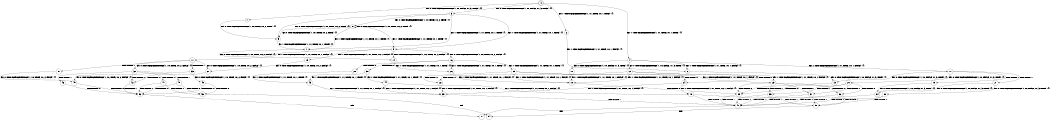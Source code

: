 digraph BCG {
size = "7, 10.5";
center = TRUE;
node [shape = circle];
0 [peripheries = 2];
0 -> 1 [label = "EX !0 !ATOMIC_EXCH_BRANCH (1, +0, FALSE, +1, 3, FALSE) !{}"];
0 -> 2 [label = "EX !1 !ATOMIC_EXCH_BRANCH (1, +1, TRUE, +0, 1, TRUE) !{}"];
0 -> 3 [label = "EX !0 !ATOMIC_EXCH_BRANCH (1, +0, FALSE, +1, 3, FALSE) !{}"];
0 -> 4 [label = "EX !1 !ATOMIC_EXCH_BRANCH (1, +1, TRUE, +0, 1, TRUE) !{}"];
1 -> 5 [label = "EX !0 !ATOMIC_EXCH_BRANCH (1, +0, TRUE, +0, 2, TRUE) !{}"];
2 -> 6 [label = "EX !1 !ATOMIC_EXCH_BRANCH (1, +1, TRUE, +0, 1, FALSE) !{}"];
3 -> 5 [label = "EX !0 !ATOMIC_EXCH_BRANCH (1, +0, TRUE, +0, 2, TRUE) !{}"];
3 -> 7 [label = "EX !1 !ATOMIC_EXCH_BRANCH (1, +1, TRUE, +0, 1, TRUE) !{}"];
3 -> 8 [label = "EX !0 !ATOMIC_EXCH_BRANCH (1, +0, TRUE, +0, 2, TRUE) !{}"];
3 -> 9 [label = "EX !1 !ATOMIC_EXCH_BRANCH (1, +1, TRUE, +0, 1, TRUE) !{}"];
4 -> 6 [label = "EX !1 !ATOMIC_EXCH_BRANCH (1, +1, TRUE, +0, 1, FALSE) !{}"];
4 -> 10 [label = "EX !0 !ATOMIC_EXCH_BRANCH (1, +0, FALSE, +1, 3, TRUE) !{}"];
4 -> 11 [label = "EX !1 !ATOMIC_EXCH_BRANCH (1, +1, TRUE, +0, 1, FALSE) !{}"];
4 -> 12 [label = "EX !0 !ATOMIC_EXCH_BRANCH (1, +0, FALSE, +1, 3, TRUE) !{}"];
5 -> 7 [label = "EX !1 !ATOMIC_EXCH_BRANCH (1, +1, TRUE, +0, 1, TRUE) !{}"];
6 -> 13 [label = "EX !0 !ATOMIC_EXCH_BRANCH (1, +0, FALSE, +1, 3, TRUE) !{}"];
7 -> 14 [label = "EX !0 !ATOMIC_EXCH_BRANCH (1, +0, TRUE, +0, 2, FALSE) !{}"];
8 -> 5 [label = "EX !0 !ATOMIC_EXCH_BRANCH (1, +0, TRUE, +0, 2, TRUE) !{}"];
8 -> 7 [label = "EX !1 !ATOMIC_EXCH_BRANCH (1, +1, TRUE, +0, 1, TRUE) !{}"];
8 -> 8 [label = "EX !0 !ATOMIC_EXCH_BRANCH (1, +0, TRUE, +0, 2, TRUE) !{}"];
8 -> 9 [label = "EX !1 !ATOMIC_EXCH_BRANCH (1, +1, TRUE, +0, 1, TRUE) !{}"];
9 -> 14 [label = "EX !0 !ATOMIC_EXCH_BRANCH (1, +0, TRUE, +0, 2, FALSE) !{}"];
9 -> 15 [label = "EX !1 !ATOMIC_EXCH_BRANCH (1, +1, TRUE, +0, 1, FALSE) !{}"];
9 -> 16 [label = "EX !0 !ATOMIC_EXCH_BRANCH (1, +0, TRUE, +0, 2, FALSE) !{}"];
9 -> 17 [label = "EX !1 !ATOMIC_EXCH_BRANCH (1, +1, TRUE, +0, 1, FALSE) !{}"];
10 -> 18 [label = "EX !1 !ATOMIC_EXCH_BRANCH (1, +1, TRUE, +0, 1, FALSE) !{}"];
11 -> 13 [label = "EX !0 !ATOMIC_EXCH_BRANCH (1, +0, FALSE, +1, 3, TRUE) !{}"];
11 -> 19 [label = "TERMINATE !1"];
11 -> 20 [label = "EX !0 !ATOMIC_EXCH_BRANCH (1, +0, FALSE, +1, 3, TRUE) !{}"];
11 -> 21 [label = "TERMINATE !1"];
12 -> 18 [label = "EX !1 !ATOMIC_EXCH_BRANCH (1, +1, TRUE, +0, 1, FALSE) !{}"];
12 -> 22 [label = "TERMINATE !0"];
12 -> 23 [label = "EX !1 !ATOMIC_EXCH_BRANCH (1, +1, TRUE, +0, 1, FALSE) !{}"];
12 -> 24 [label = "TERMINATE !0"];
13 -> 25 [label = "TERMINATE !0"];
14 -> 26 [label = "EX !1 !ATOMIC_EXCH_BRANCH (1, +1, TRUE, +0, 1, TRUE) !{}"];
15 -> 27 [label = "EX !0 !ATOMIC_EXCH_BRANCH (1, +0, TRUE, +0, 2, FALSE) !{}"];
16 -> 26 [label = "EX !1 !ATOMIC_EXCH_BRANCH (1, +1, TRUE, +0, 1, TRUE) !{}"];
16 -> 28 [label = "TERMINATE !0"];
16 -> 29 [label = "EX !1 !ATOMIC_EXCH_BRANCH (1, +1, TRUE, +0, 1, TRUE) !{}"];
16 -> 30 [label = "TERMINATE !0"];
17 -> 27 [label = "EX !0 !ATOMIC_EXCH_BRANCH (1, +0, TRUE, +0, 2, FALSE) !{}"];
17 -> 31 [label = "TERMINATE !1"];
17 -> 32 [label = "EX !0 !ATOMIC_EXCH_BRANCH (1, +0, TRUE, +0, 2, FALSE) !{}"];
17 -> 33 [label = "TERMINATE !1"];
18 -> 25 [label = "TERMINATE !0"];
19 -> 34 [label = "EX !0 !ATOMIC_EXCH_BRANCH (1, +0, FALSE, +1, 3, TRUE) !{}"];
20 -> 25 [label = "TERMINATE !0"];
20 -> 35 [label = "TERMINATE !1"];
20 -> 36 [label = "TERMINATE !0"];
20 -> 37 [label = "TERMINATE !1"];
21 -> 34 [label = "EX !0 !ATOMIC_EXCH_BRANCH (1, +0, FALSE, +1, 3, TRUE) !{}"];
21 -> 38 [label = "EX !0 !ATOMIC_EXCH_BRANCH (1, +0, FALSE, +1, 3, TRUE) !{}"];
22 -> 39 [label = "EX !1 !ATOMIC_EXCH_BRANCH (1, +1, TRUE, +0, 1, FALSE) !{}"];
23 -> 25 [label = "TERMINATE !0"];
23 -> 35 [label = "TERMINATE !1"];
23 -> 36 [label = "TERMINATE !0"];
23 -> 37 [label = "TERMINATE !1"];
24 -> 39 [label = "EX !1 !ATOMIC_EXCH_BRANCH (1, +1, TRUE, +0, 1, FALSE) !{}"];
24 -> 40 [label = "EX !1 !ATOMIC_EXCH_BRANCH (1, +1, TRUE, +0, 1, FALSE) !{}"];
25 -> 41 [label = "TERMINATE !1"];
26 -> 18 [label = "EX !1 !ATOMIC_EXCH_BRANCH (1, +1, TRUE, +0, 1, FALSE) !{}"];
27 -> 42 [label = "TERMINATE !0"];
28 -> 43 [label = "EX !1 !ATOMIC_EXCH_BRANCH (1, +1, TRUE, +0, 1, TRUE) !{}"];
29 -> 18 [label = "EX !1 !ATOMIC_EXCH_BRANCH (1, +1, TRUE, +0, 1, FALSE) !{}"];
29 -> 22 [label = "TERMINATE !0"];
29 -> 23 [label = "EX !1 !ATOMIC_EXCH_BRANCH (1, +1, TRUE, +0, 1, FALSE) !{}"];
29 -> 24 [label = "TERMINATE !0"];
30 -> 43 [label = "EX !1 !ATOMIC_EXCH_BRANCH (1, +1, TRUE, +0, 1, TRUE) !{}"];
30 -> 44 [label = "EX !1 !ATOMIC_EXCH_BRANCH (1, +1, TRUE, +0, 1, TRUE) !{}"];
31 -> 45 [label = "EX !0 !ATOMIC_EXCH_BRANCH (1, +0, TRUE, +0, 2, FALSE) !{}"];
32 -> 42 [label = "TERMINATE !0"];
32 -> 46 [label = "TERMINATE !1"];
32 -> 47 [label = "TERMINATE !0"];
32 -> 48 [label = "TERMINATE !1"];
33 -> 45 [label = "EX !0 !ATOMIC_EXCH_BRANCH (1, +0, TRUE, +0, 2, FALSE) !{}"];
33 -> 49 [label = "EX !0 !ATOMIC_EXCH_BRANCH (1, +0, TRUE, +0, 2, FALSE) !{}"];
34 -> 41 [label = "TERMINATE !0"];
35 -> 41 [label = "TERMINATE !0"];
36 -> 41 [label = "TERMINATE !1"];
36 -> 50 [label = "TERMINATE !1"];
37 -> 41 [label = "TERMINATE !0"];
37 -> 50 [label = "TERMINATE !0"];
38 -> 41 [label = "TERMINATE !0"];
38 -> 50 [label = "TERMINATE !0"];
39 -> 41 [label = "TERMINATE !1"];
40 -> 41 [label = "TERMINATE !1"];
40 -> 50 [label = "TERMINATE !1"];
41 -> 51 [label = "exit"];
42 -> 52 [label = "TERMINATE !1"];
43 -> 39 [label = "EX !1 !ATOMIC_EXCH_BRANCH (1, +1, TRUE, +0, 1, FALSE) !{}"];
44 -> 39 [label = "EX !1 !ATOMIC_EXCH_BRANCH (1, +1, TRUE, +0, 1, FALSE) !{}"];
44 -> 40 [label = "EX !1 !ATOMIC_EXCH_BRANCH (1, +1, TRUE, +0, 1, FALSE) !{}"];
45 -> 52 [label = "TERMINATE !0"];
46 -> 52 [label = "TERMINATE !0"];
47 -> 52 [label = "TERMINATE !1"];
47 -> 53 [label = "TERMINATE !1"];
48 -> 52 [label = "TERMINATE !0"];
48 -> 53 [label = "TERMINATE !0"];
49 -> 52 [label = "TERMINATE !0"];
49 -> 53 [label = "TERMINATE !0"];
50 -> 54 [label = "exit"];
52 -> 51 [label = "exit"];
53 -> 54 [label = "exit"];
}
